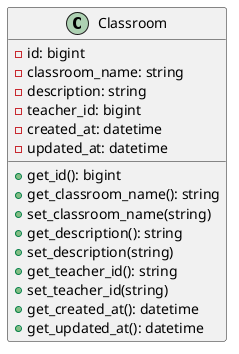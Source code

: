 @startuml classroom
class Classroom {
    - id: bigint
    - classroom_name: string
    - description: string
    - teacher_id: bigint
    - created_at: datetime
    - updated_at: datetime

    + get_id(): bigint
    + get_classroom_name(): string
    + set_classroom_name(string)
    + get_description(): string
    + set_description(string)
    + get_teacher_id(): string
    + set_teacher_id(string)
    + get_created_at(): datetime
    + get_updated_at(): datetime
}
@enduml